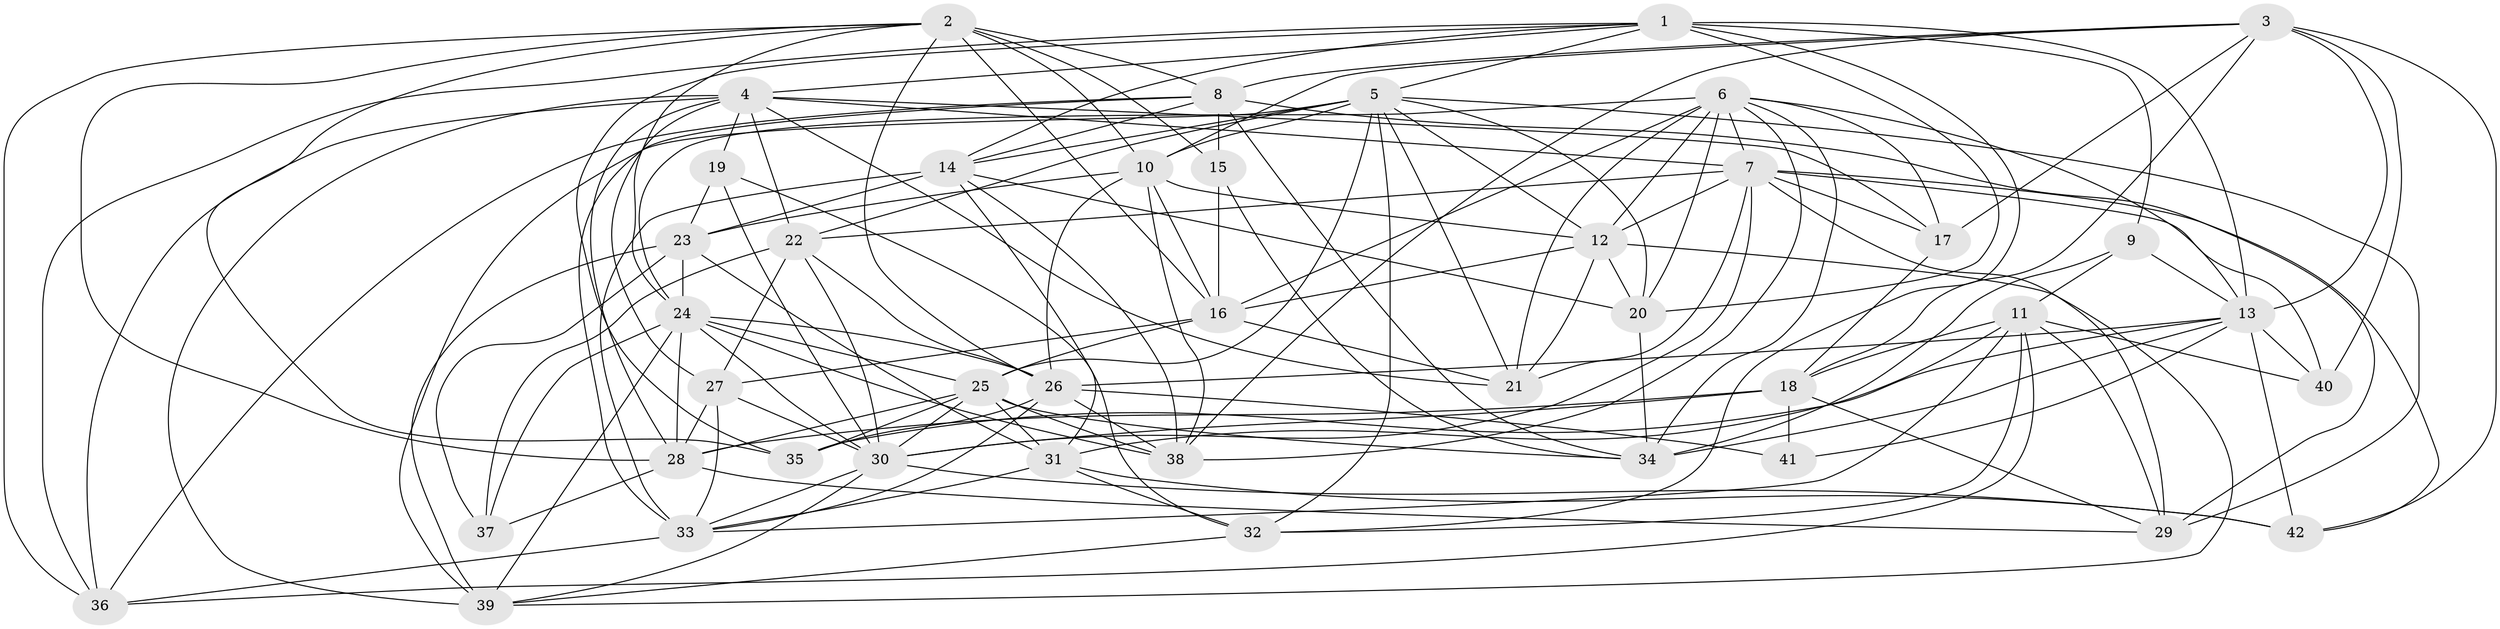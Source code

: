 // original degree distribution, {4: 1.0}
// Generated by graph-tools (version 1.1) at 2025/54/03/04/25 22:54:02]
// undirected, 42 vertices, 151 edges
graph export_dot {
  node [color=gray90,style=filled];
  1;
  2;
  3;
  4;
  5;
  6;
  7;
  8;
  9;
  10;
  11;
  12;
  13;
  14;
  15;
  16;
  17;
  18;
  19;
  20;
  21;
  22;
  23;
  24;
  25;
  26;
  27;
  28;
  29;
  30;
  31;
  32;
  33;
  34;
  35;
  36;
  37;
  38;
  39;
  40;
  41;
  42;
  1 -- 4 [weight=1.0];
  1 -- 5 [weight=1.0];
  1 -- 9 [weight=2.0];
  1 -- 13 [weight=2.0];
  1 -- 14 [weight=1.0];
  1 -- 20 [weight=1.0];
  1 -- 32 [weight=1.0];
  1 -- 35 [weight=2.0];
  1 -- 36 [weight=1.0];
  2 -- 8 [weight=1.0];
  2 -- 10 [weight=1.0];
  2 -- 15 [weight=3.0];
  2 -- 16 [weight=1.0];
  2 -- 24 [weight=1.0];
  2 -- 26 [weight=2.0];
  2 -- 28 [weight=1.0];
  2 -- 35 [weight=1.0];
  2 -- 36 [weight=1.0];
  3 -- 8 [weight=1.0];
  3 -- 10 [weight=2.0];
  3 -- 13 [weight=2.0];
  3 -- 17 [weight=1.0];
  3 -- 18 [weight=1.0];
  3 -- 38 [weight=1.0];
  3 -- 40 [weight=1.0];
  3 -- 42 [weight=1.0];
  4 -- 7 [weight=1.0];
  4 -- 17 [weight=1.0];
  4 -- 19 [weight=1.0];
  4 -- 21 [weight=1.0];
  4 -- 22 [weight=2.0];
  4 -- 27 [weight=1.0];
  4 -- 28 [weight=2.0];
  4 -- 36 [weight=1.0];
  4 -- 39 [weight=1.0];
  5 -- 10 [weight=1.0];
  5 -- 12 [weight=1.0];
  5 -- 14 [weight=1.0];
  5 -- 20 [weight=1.0];
  5 -- 21 [weight=1.0];
  5 -- 22 [weight=1.0];
  5 -- 25 [weight=1.0];
  5 -- 29 [weight=1.0];
  5 -- 32 [weight=1.0];
  5 -- 39 [weight=2.0];
  6 -- 7 [weight=2.0];
  6 -- 12 [weight=1.0];
  6 -- 13 [weight=1.0];
  6 -- 16 [weight=1.0];
  6 -- 17 [weight=1.0];
  6 -- 20 [weight=2.0];
  6 -- 21 [weight=1.0];
  6 -- 24 [weight=1.0];
  6 -- 34 [weight=1.0];
  6 -- 38 [weight=1.0];
  7 -- 12 [weight=1.0];
  7 -- 17 [weight=2.0];
  7 -- 21 [weight=1.0];
  7 -- 22 [weight=1.0];
  7 -- 29 [weight=1.0];
  7 -- 30 [weight=1.0];
  7 -- 40 [weight=1.0];
  7 -- 42 [weight=1.0];
  8 -- 14 [weight=1.0];
  8 -- 15 [weight=3.0];
  8 -- 29 [weight=1.0];
  8 -- 33 [weight=1.0];
  8 -- 34 [weight=1.0];
  8 -- 36 [weight=1.0];
  9 -- 11 [weight=1.0];
  9 -- 13 [weight=1.0];
  9 -- 34 [weight=2.0];
  10 -- 12 [weight=1.0];
  10 -- 16 [weight=2.0];
  10 -- 23 [weight=1.0];
  10 -- 26 [weight=1.0];
  10 -- 38 [weight=1.0];
  11 -- 18 [weight=2.0];
  11 -- 29 [weight=1.0];
  11 -- 31 [weight=2.0];
  11 -- 32 [weight=1.0];
  11 -- 33 [weight=1.0];
  11 -- 36 [weight=1.0];
  11 -- 40 [weight=1.0];
  12 -- 16 [weight=1.0];
  12 -- 20 [weight=1.0];
  12 -- 21 [weight=1.0];
  12 -- 39 [weight=1.0];
  13 -- 26 [weight=1.0];
  13 -- 34 [weight=1.0];
  13 -- 35 [weight=1.0];
  13 -- 40 [weight=1.0];
  13 -- 41 [weight=1.0];
  13 -- 42 [weight=1.0];
  14 -- 20 [weight=2.0];
  14 -- 23 [weight=2.0];
  14 -- 32 [weight=1.0];
  14 -- 33 [weight=3.0];
  14 -- 38 [weight=1.0];
  15 -- 16 [weight=1.0];
  15 -- 34 [weight=1.0];
  16 -- 21 [weight=1.0];
  16 -- 25 [weight=1.0];
  16 -- 27 [weight=2.0];
  17 -- 18 [weight=1.0];
  18 -- 28 [weight=2.0];
  18 -- 29 [weight=1.0];
  18 -- 30 [weight=1.0];
  18 -- 41 [weight=2.0];
  19 -- 23 [weight=1.0];
  19 -- 30 [weight=1.0];
  19 -- 31 [weight=1.0];
  20 -- 34 [weight=1.0];
  22 -- 26 [weight=1.0];
  22 -- 27 [weight=1.0];
  22 -- 30 [weight=1.0];
  22 -- 37 [weight=1.0];
  23 -- 24 [weight=1.0];
  23 -- 31 [weight=1.0];
  23 -- 37 [weight=1.0];
  23 -- 39 [weight=1.0];
  24 -- 25 [weight=2.0];
  24 -- 26 [weight=1.0];
  24 -- 28 [weight=1.0];
  24 -- 30 [weight=1.0];
  24 -- 37 [weight=1.0];
  24 -- 38 [weight=2.0];
  24 -- 39 [weight=1.0];
  25 -- 28 [weight=1.0];
  25 -- 30 [weight=1.0];
  25 -- 31 [weight=1.0];
  25 -- 34 [weight=1.0];
  25 -- 35 [weight=1.0];
  25 -- 38 [weight=1.0];
  26 -- 33 [weight=1.0];
  26 -- 35 [weight=1.0];
  26 -- 38 [weight=1.0];
  26 -- 41 [weight=1.0];
  27 -- 28 [weight=1.0];
  27 -- 30 [weight=2.0];
  27 -- 33 [weight=1.0];
  28 -- 29 [weight=1.0];
  28 -- 37 [weight=1.0];
  30 -- 33 [weight=1.0];
  30 -- 39 [weight=1.0];
  30 -- 42 [weight=2.0];
  31 -- 32 [weight=1.0];
  31 -- 33 [weight=1.0];
  31 -- 42 [weight=1.0];
  32 -- 39 [weight=1.0];
  33 -- 36 [weight=1.0];
}

